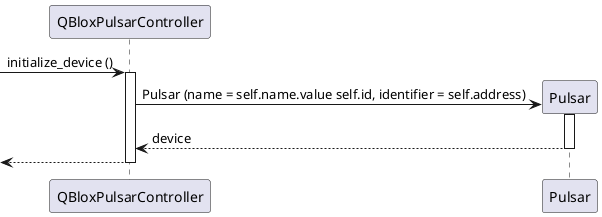 @startuml

participant QBloxPulsarController as qblox
participant Pulsar as dev

[-> qblox ++: initialize_device ()
qblox -> dev **: Pulsar (name = self.name.value self.id, identifier = self.address)
activate dev
return device
return

@enduml
